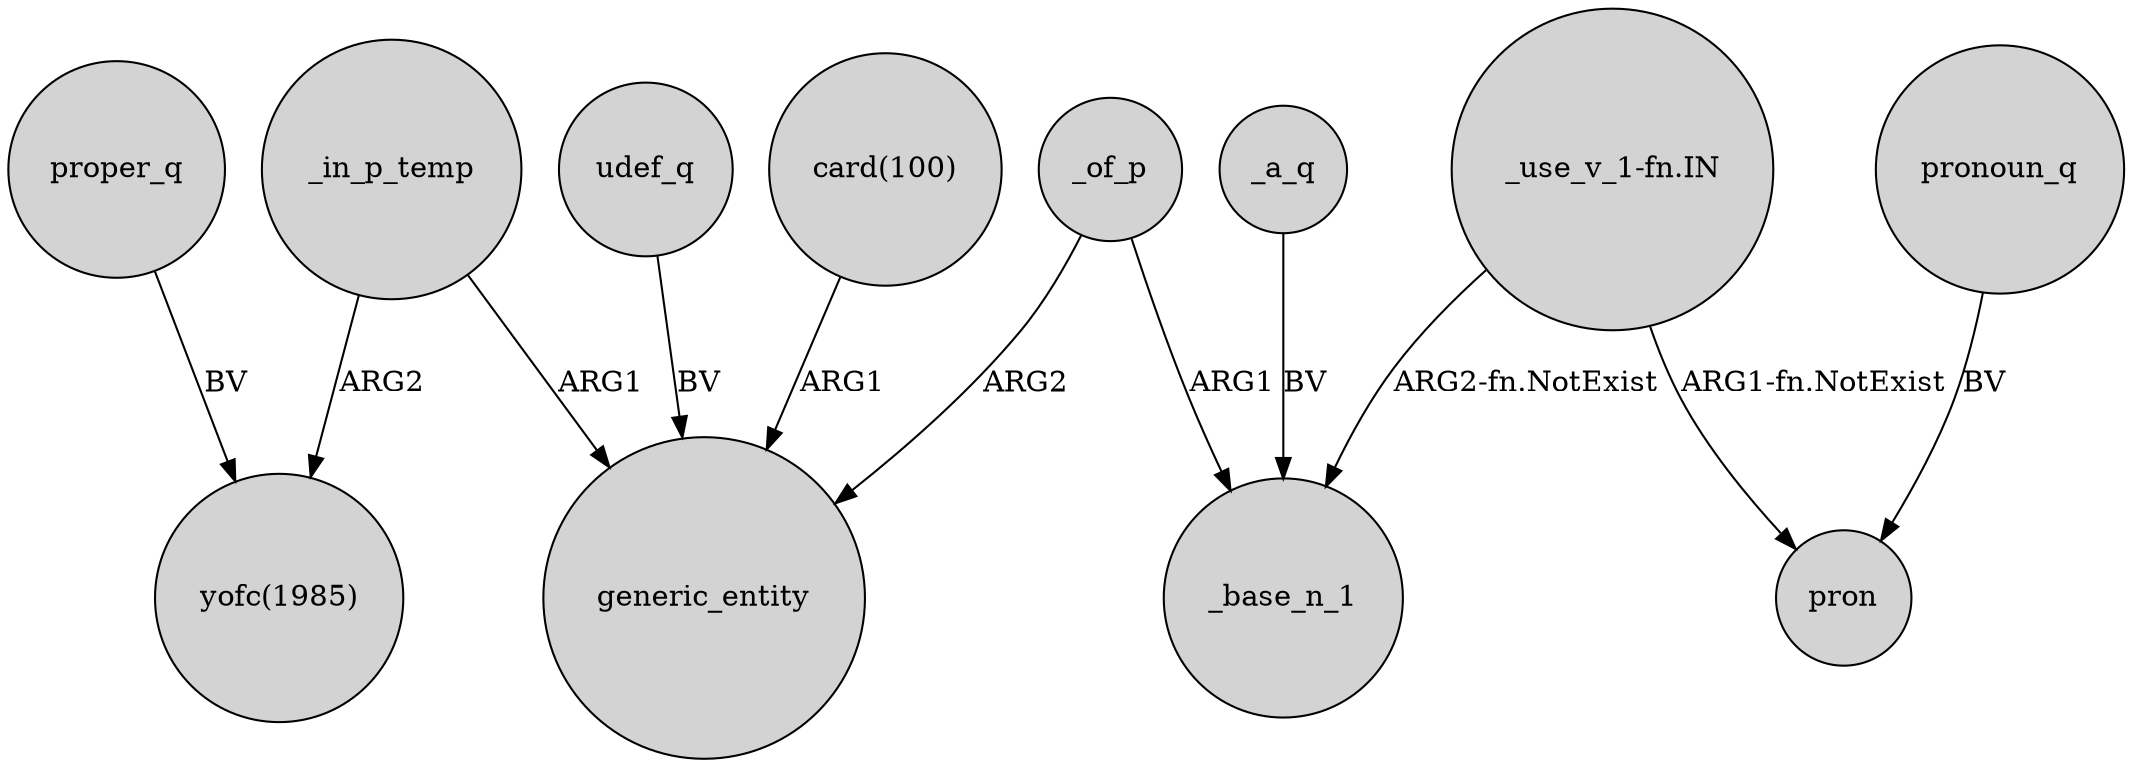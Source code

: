 digraph {
	node [shape=circle style=filled]
	proper_q -> "yofc(1985)" [label=BV]
	_of_p -> generic_entity [label=ARG2]
	"_use_v_1-fn.IN" -> pron [label="ARG1-fn.NotExist"]
	udef_q -> generic_entity [label=BV]
	_in_p_temp -> generic_entity [label=ARG1]
	_a_q -> _base_n_1 [label=BV]
	"card(100)" -> generic_entity [label=ARG1]
	"_use_v_1-fn.IN" -> _base_n_1 [label="ARG2-fn.NotExist"]
	_of_p -> _base_n_1 [label=ARG1]
	_in_p_temp -> "yofc(1985)" [label=ARG2]
	pronoun_q -> pron [label=BV]
}
